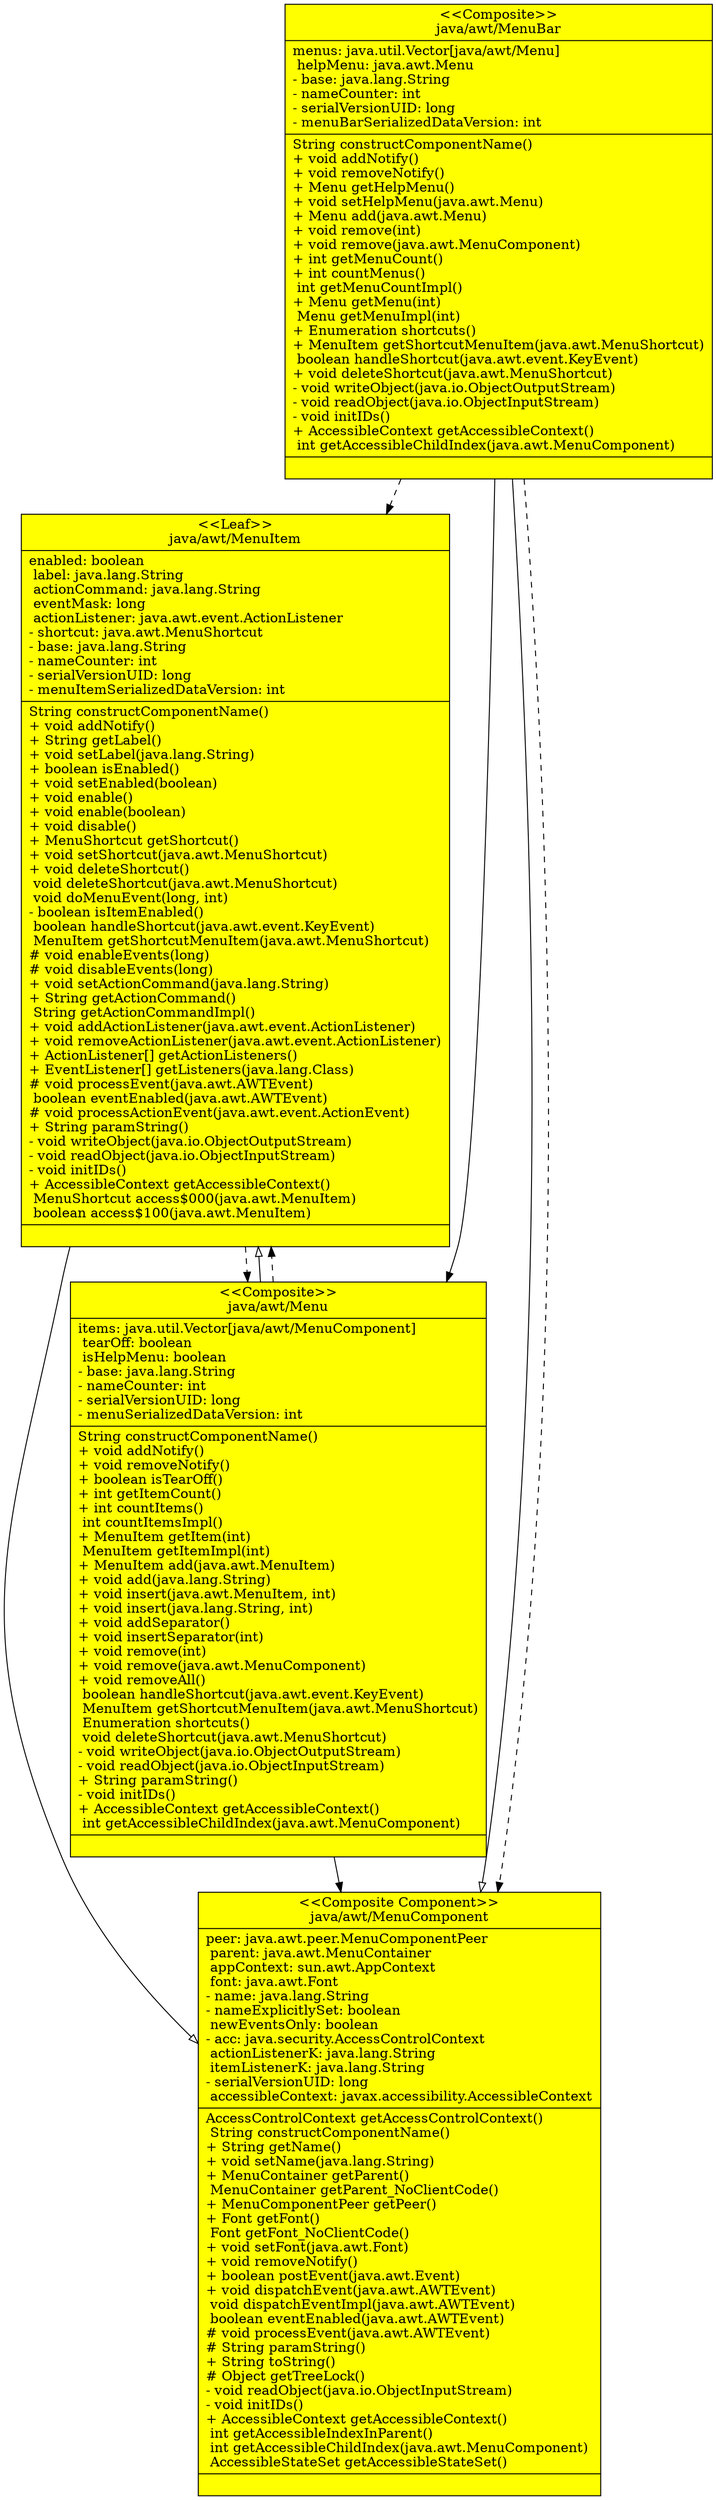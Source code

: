 digraph UML {

	node [
		shape = "record"
	]

	MenuItem [
		label = "{\<\<Leaf\>\>\njava/awt/MenuItem|  enabled: boolean\l  label: java.lang.String\l  actionCommand: java.lang.String\l  eventMask: long\l  actionListener: java.awt.event.ActionListener\l- shortcut: java.awt.MenuShortcut\l- base: java.lang.String\l- nameCounter: int\l- serialVersionUID: long\l- menuItemSerializedDataVersion: int\l|  String constructComponentName()\l+ void addNotify()\l+ String getLabel()\l+ void setLabel(java.lang.String)\l+ boolean isEnabled()\l+ void setEnabled(boolean)\l+ void enable()\l+ void enable(boolean)\l+ void disable()\l+ MenuShortcut getShortcut()\l+ void setShortcut(java.awt.MenuShortcut)\l+ void deleteShortcut()\l  void deleteShortcut(java.awt.MenuShortcut)\l  void doMenuEvent(long, int)\l- boolean isItemEnabled()\l  boolean handleShortcut(java.awt.event.KeyEvent)\l  MenuItem getShortcutMenuItem(java.awt.MenuShortcut)\l# void enableEvents(long)\l# void disableEvents(long)\l+ void setActionCommand(java.lang.String)\l+ String getActionCommand()\l  String getActionCommandImpl()\l+ void addActionListener(java.awt.event.ActionListener)\l+ void removeActionListener(java.awt.event.ActionListener)\l+ ActionListener[] getActionListeners()\l+ EventListener[] getListeners(java.lang.Class)\l# void processEvent(java.awt.AWTEvent)\l  boolean eventEnabled(java.awt.AWTEvent)\l# void processActionEvent(java.awt.event.ActionEvent)\l+ String paramString()\l- void writeObject(java.io.ObjectOutputStream)\l- void readObject(java.io.ObjectInputStream)\l- void initIDs()\l+ AccessibleContext getAccessibleContext()\l  MenuShortcut access$000(java.awt.MenuItem)\l  boolean access$100(java.awt.MenuItem)\l|}"
		style=filled
		fillcolor=yellow

	]

	MenuComponent [
		label = "{\<\<Composite Component\>\>\njava/awt/MenuComponent|  peer: java.awt.peer.MenuComponentPeer\l  parent: java.awt.MenuContainer\l  appContext: sun.awt.AppContext\l  font: java.awt.Font\l- name: java.lang.String\l- nameExplicitlySet: boolean\l  newEventsOnly: boolean\l- acc: java.security.AccessControlContext\l  actionListenerK: java.lang.String\l  itemListenerK: java.lang.String\l- serialVersionUID: long\l  accessibleContext: javax.accessibility.AccessibleContext\l|  AccessControlContext getAccessControlContext()\l  String constructComponentName()\l+ String getName()\l+ void setName(java.lang.String)\l+ MenuContainer getParent()\l  MenuContainer getParent_NoClientCode()\l+ MenuComponentPeer getPeer()\l+ Font getFont()\l  Font getFont_NoClientCode()\l+ void setFont(java.awt.Font)\l+ void removeNotify()\l+ boolean postEvent(java.awt.Event)\l+ void dispatchEvent(java.awt.AWTEvent)\l  void dispatchEventImpl(java.awt.AWTEvent)\l  boolean eventEnabled(java.awt.AWTEvent)\l# void processEvent(java.awt.AWTEvent)\l# String paramString()\l+ String toString()\l# Object getTreeLock()\l- void readObject(java.io.ObjectInputStream)\l- void initIDs()\l+ AccessibleContext getAccessibleContext()\l  int getAccessibleIndexInParent()\l  int getAccessibleChildIndex(java.awt.MenuComponent)\l  AccessibleStateSet getAccessibleStateSet()\l|}"
		style=filled
		fillcolor=yellow

	]

	Menu [
		label = "{\<\<Composite\>\>\njava/awt/Menu|  items: java.util.Vector[java/awt/MenuComponent]\l  tearOff: boolean\l  isHelpMenu: boolean\l- base: java.lang.String\l- nameCounter: int\l- serialVersionUID: long\l- menuSerializedDataVersion: int\l|  String constructComponentName()\l+ void addNotify()\l+ void removeNotify()\l+ boolean isTearOff()\l+ int getItemCount()\l+ int countItems()\l  int countItemsImpl()\l+ MenuItem getItem(int)\l  MenuItem getItemImpl(int)\l+ MenuItem add(java.awt.MenuItem)\l+ void add(java.lang.String)\l+ void insert(java.awt.MenuItem, int)\l+ void insert(java.lang.String, int)\l+ void addSeparator()\l+ void insertSeparator(int)\l+ void remove(int)\l+ void remove(java.awt.MenuComponent)\l+ void removeAll()\l  boolean handleShortcut(java.awt.event.KeyEvent)\l  MenuItem getShortcutMenuItem(java.awt.MenuShortcut)\l  Enumeration shortcuts()\l  void deleteShortcut(java.awt.MenuShortcut)\l- void writeObject(java.io.ObjectOutputStream)\l- void readObject(java.io.ObjectInputStream)\l+ String paramString()\l- void initIDs()\l+ AccessibleContext getAccessibleContext()\l  int getAccessibleChildIndex(java.awt.MenuComponent)\l|}"
		style=filled
		fillcolor=yellow

	]

	MenuBar [
		label = "{\<\<Composite\>\>\njava/awt/MenuBar|  menus: java.util.Vector[java/awt/Menu]\l  helpMenu: java.awt.Menu\l- base: java.lang.String\l- nameCounter: int\l- serialVersionUID: long\l- menuBarSerializedDataVersion: int\l|  String constructComponentName()\l+ void addNotify()\l+ void removeNotify()\l+ Menu getHelpMenu()\l+ void setHelpMenu(java.awt.Menu)\l+ Menu add(java.awt.Menu)\l+ void remove(int)\l+ void remove(java.awt.MenuComponent)\l+ int getMenuCount()\l+ int countMenus()\l  int getMenuCountImpl()\l+ Menu getMenu(int)\l  Menu getMenuImpl(int)\l+ Enumeration shortcuts()\l+ MenuItem getShortcutMenuItem(java.awt.MenuShortcut)\l  boolean handleShortcut(java.awt.event.KeyEvent)\l+ void deleteShortcut(java.awt.MenuShortcut)\l- void writeObject(java.io.ObjectOutputStream)\l- void readObject(java.io.ObjectInputStream)\l- void initIDs()\l+ AccessibleContext getAccessibleContext()\l  int getAccessibleChildIndex(java.awt.MenuComponent)\l|}"
		style=filled
		fillcolor=yellow

	]

	edge [
		arrowhead = "empty"
	]

	MenuItem -> MenuComponent

	Menu -> MenuItem

	MenuBar -> MenuComponent

	edge [
		style = "dashed"
	]

	edge [
		arrowhead = "normal" style = "solid"
	]

	Menu -> MenuComponent

	MenuBar -> Menu

	edge [
		arrowhead = "normal" style = "dashed"
	]

	MenuItem -> Menu

	Menu -> MenuItem

	MenuBar -> MenuComponent

	MenuBar -> MenuItem

}
